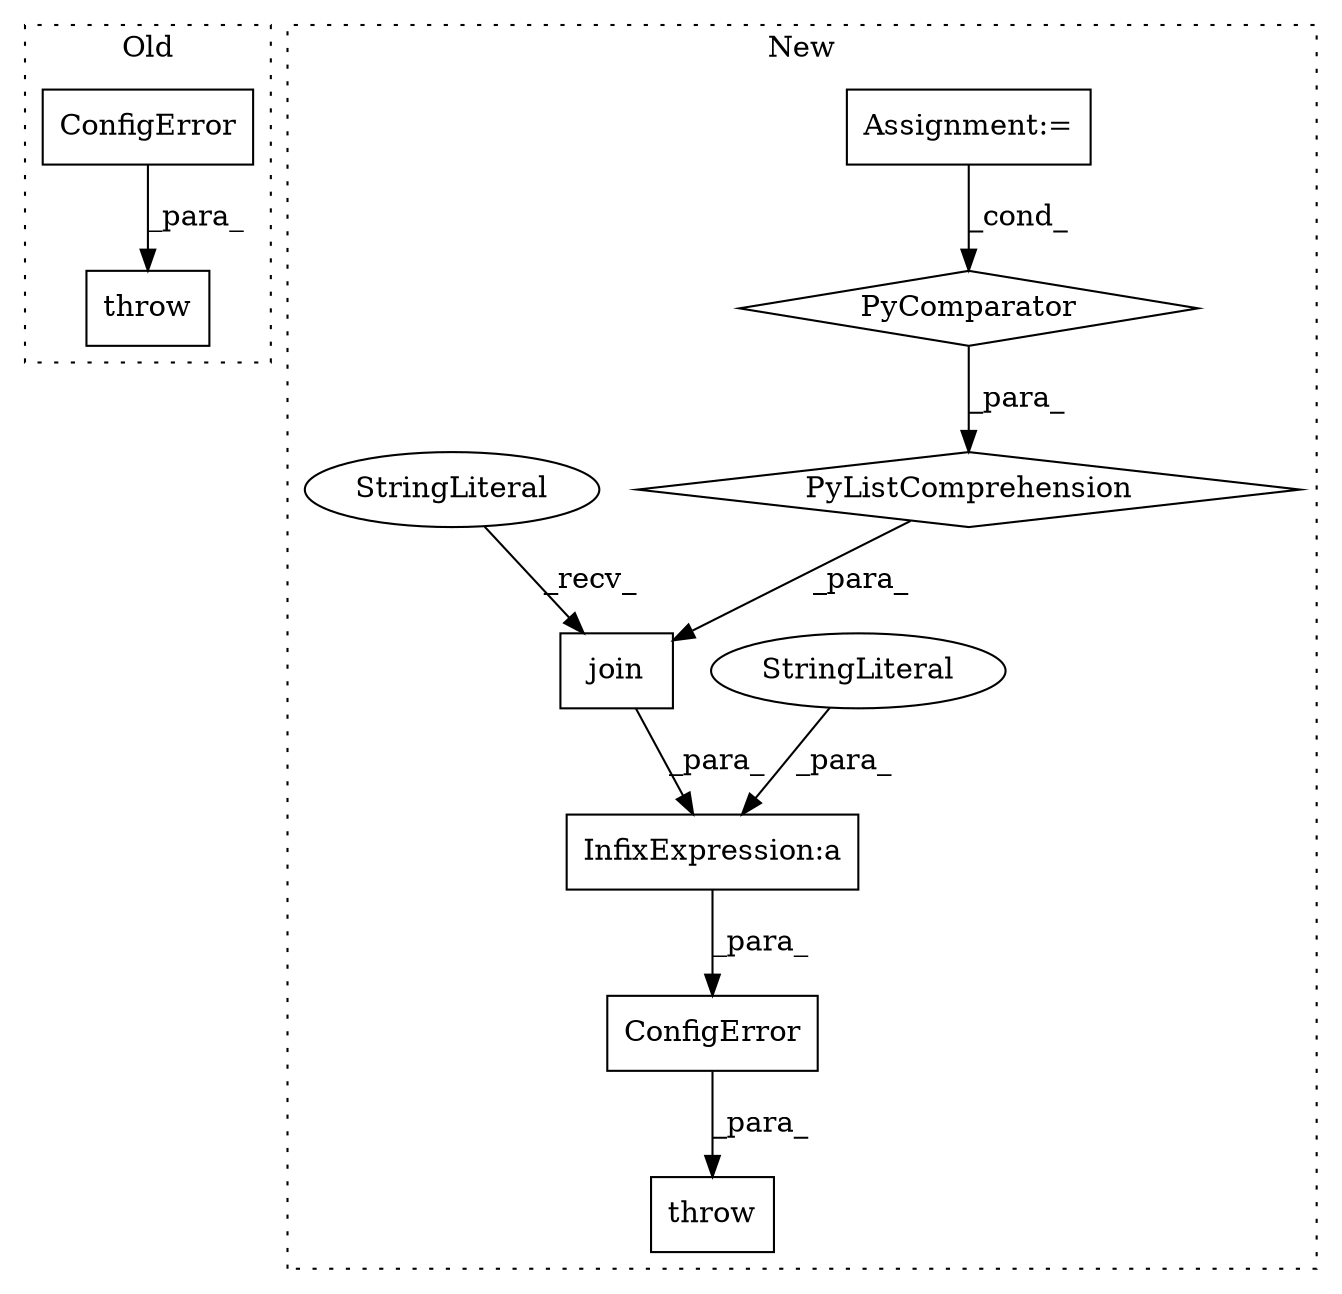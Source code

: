 digraph G {
subgraph cluster0 {
1 [label="ConfigError" a="32" s="47930,48134" l="12,1" shape="box"];
4 [label="throw" a="53" s="47924" l="6" shape="box"];
label = "Old";
style="dotted";
}
subgraph cluster1 {
2 [label="PyListComprehension" a="109" s="47722" l="124" shape="diamond"];
3 [label="PyComparator" a="113" s="47805" l="33" shape="diamond"];
5 [label="Assignment:=" a="7" s="47805" l="33" shape="box"];
6 [label="ConfigError" a="32" s="47509,47841" l="12,2" shape="box"];
7 [label="InfixExpression:a" a="27" s="47659" l="10" shape="box"];
8 [label="StringLiteral" a="45" s="47521" l="138" shape="ellipse"];
9 [label="throw" a="53" s="47503" l="6" shape="box"];
10 [label="join" a="32" s="47704,47846" l="18,-5" shape="box"];
11 [label="StringLiteral" a="45" s="47699" l="4" shape="ellipse"];
label = "New";
style="dotted";
}
1 -> 4 [label="_para_"];
2 -> 10 [label="_para_"];
3 -> 2 [label="_para_"];
5 -> 3 [label="_cond_"];
6 -> 9 [label="_para_"];
7 -> 6 [label="_para_"];
8 -> 7 [label="_para_"];
10 -> 7 [label="_para_"];
11 -> 10 [label="_recv_"];
}